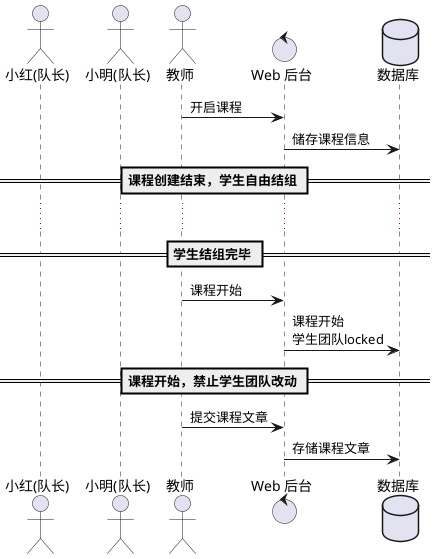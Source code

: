 @startuml
actor "小红(队长)" as U0
actor "小明(队长)" as U1
actor "教师" as T
control "Web 后台" as B
database "数据库" as DB

T -> B: 开启课程
B -> DB:  储存课程信息

== 课程创建结束，学生自由结组 ==
...
== 学生结组完毕 ==
T -> B: 课程开始
B -> DB: 课程开始\n学生团队locked
== 课程开始，禁止学生团队改动 ==
T -> B: 提交课程文章
B -> DB: 存储课程文章

@enduml